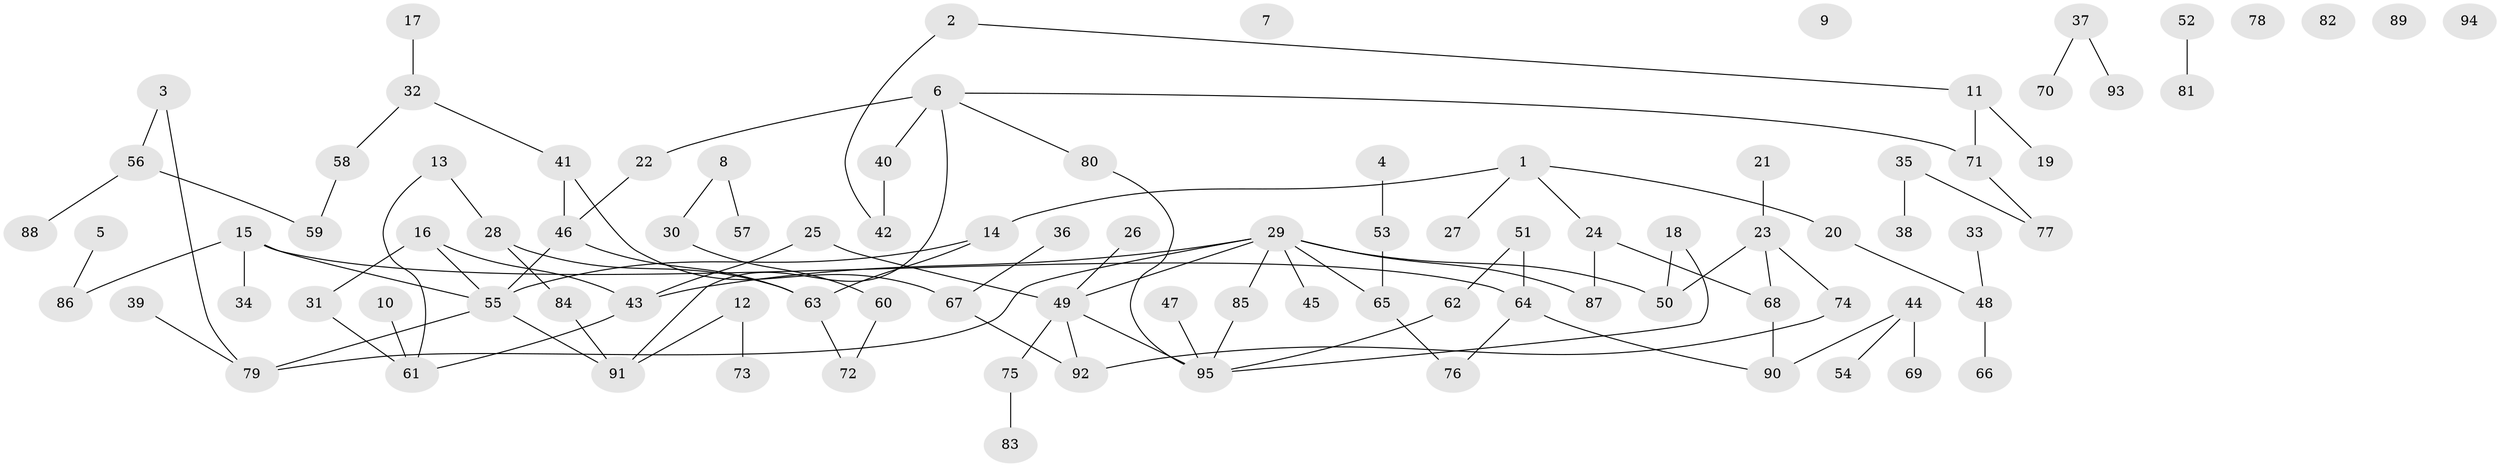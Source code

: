// coarse degree distribution, {5: 0.06, 3: 0.28, 2: 0.42, 1: 0.16, 4: 0.04, 10: 0.02, 7: 0.02}
// Generated by graph-tools (version 1.1) at 2025/47/03/04/25 22:47:59]
// undirected, 95 vertices, 105 edges
graph export_dot {
  node [color=gray90,style=filled];
  1;
  2;
  3;
  4;
  5;
  6;
  7;
  8;
  9;
  10;
  11;
  12;
  13;
  14;
  15;
  16;
  17;
  18;
  19;
  20;
  21;
  22;
  23;
  24;
  25;
  26;
  27;
  28;
  29;
  30;
  31;
  32;
  33;
  34;
  35;
  36;
  37;
  38;
  39;
  40;
  41;
  42;
  43;
  44;
  45;
  46;
  47;
  48;
  49;
  50;
  51;
  52;
  53;
  54;
  55;
  56;
  57;
  58;
  59;
  60;
  61;
  62;
  63;
  64;
  65;
  66;
  67;
  68;
  69;
  70;
  71;
  72;
  73;
  74;
  75;
  76;
  77;
  78;
  79;
  80;
  81;
  82;
  83;
  84;
  85;
  86;
  87;
  88;
  89;
  90;
  91;
  92;
  93;
  94;
  95;
  1 -- 14;
  1 -- 20;
  1 -- 24;
  1 -- 27;
  2 -- 11;
  2 -- 42;
  3 -- 56;
  3 -- 79;
  4 -- 53;
  5 -- 86;
  6 -- 22;
  6 -- 40;
  6 -- 71;
  6 -- 80;
  6 -- 91;
  8 -- 30;
  8 -- 57;
  10 -- 61;
  11 -- 19;
  11 -- 71;
  12 -- 73;
  12 -- 91;
  13 -- 28;
  13 -- 61;
  14 -- 55;
  14 -- 63;
  15 -- 34;
  15 -- 55;
  15 -- 64;
  15 -- 86;
  16 -- 31;
  16 -- 43;
  16 -- 55;
  17 -- 32;
  18 -- 50;
  18 -- 95;
  20 -- 48;
  21 -- 23;
  22 -- 46;
  23 -- 50;
  23 -- 68;
  23 -- 74;
  24 -- 68;
  24 -- 87;
  25 -- 43;
  25 -- 49;
  26 -- 49;
  28 -- 63;
  28 -- 84;
  29 -- 43;
  29 -- 45;
  29 -- 49;
  29 -- 50;
  29 -- 65;
  29 -- 79;
  29 -- 85;
  29 -- 87;
  30 -- 60;
  31 -- 61;
  32 -- 41;
  32 -- 58;
  33 -- 48;
  35 -- 38;
  35 -- 77;
  36 -- 67;
  37 -- 70;
  37 -- 93;
  39 -- 79;
  40 -- 42;
  41 -- 46;
  41 -- 67;
  43 -- 61;
  44 -- 54;
  44 -- 69;
  44 -- 90;
  46 -- 55;
  46 -- 63;
  47 -- 95;
  48 -- 66;
  49 -- 75;
  49 -- 92;
  49 -- 95;
  51 -- 62;
  51 -- 64;
  52 -- 81;
  53 -- 65;
  55 -- 79;
  55 -- 91;
  56 -- 59;
  56 -- 88;
  58 -- 59;
  60 -- 72;
  62 -- 95;
  63 -- 72;
  64 -- 76;
  64 -- 90;
  65 -- 76;
  67 -- 92;
  68 -- 90;
  71 -- 77;
  74 -- 92;
  75 -- 83;
  80 -- 95;
  84 -- 91;
  85 -- 95;
}
